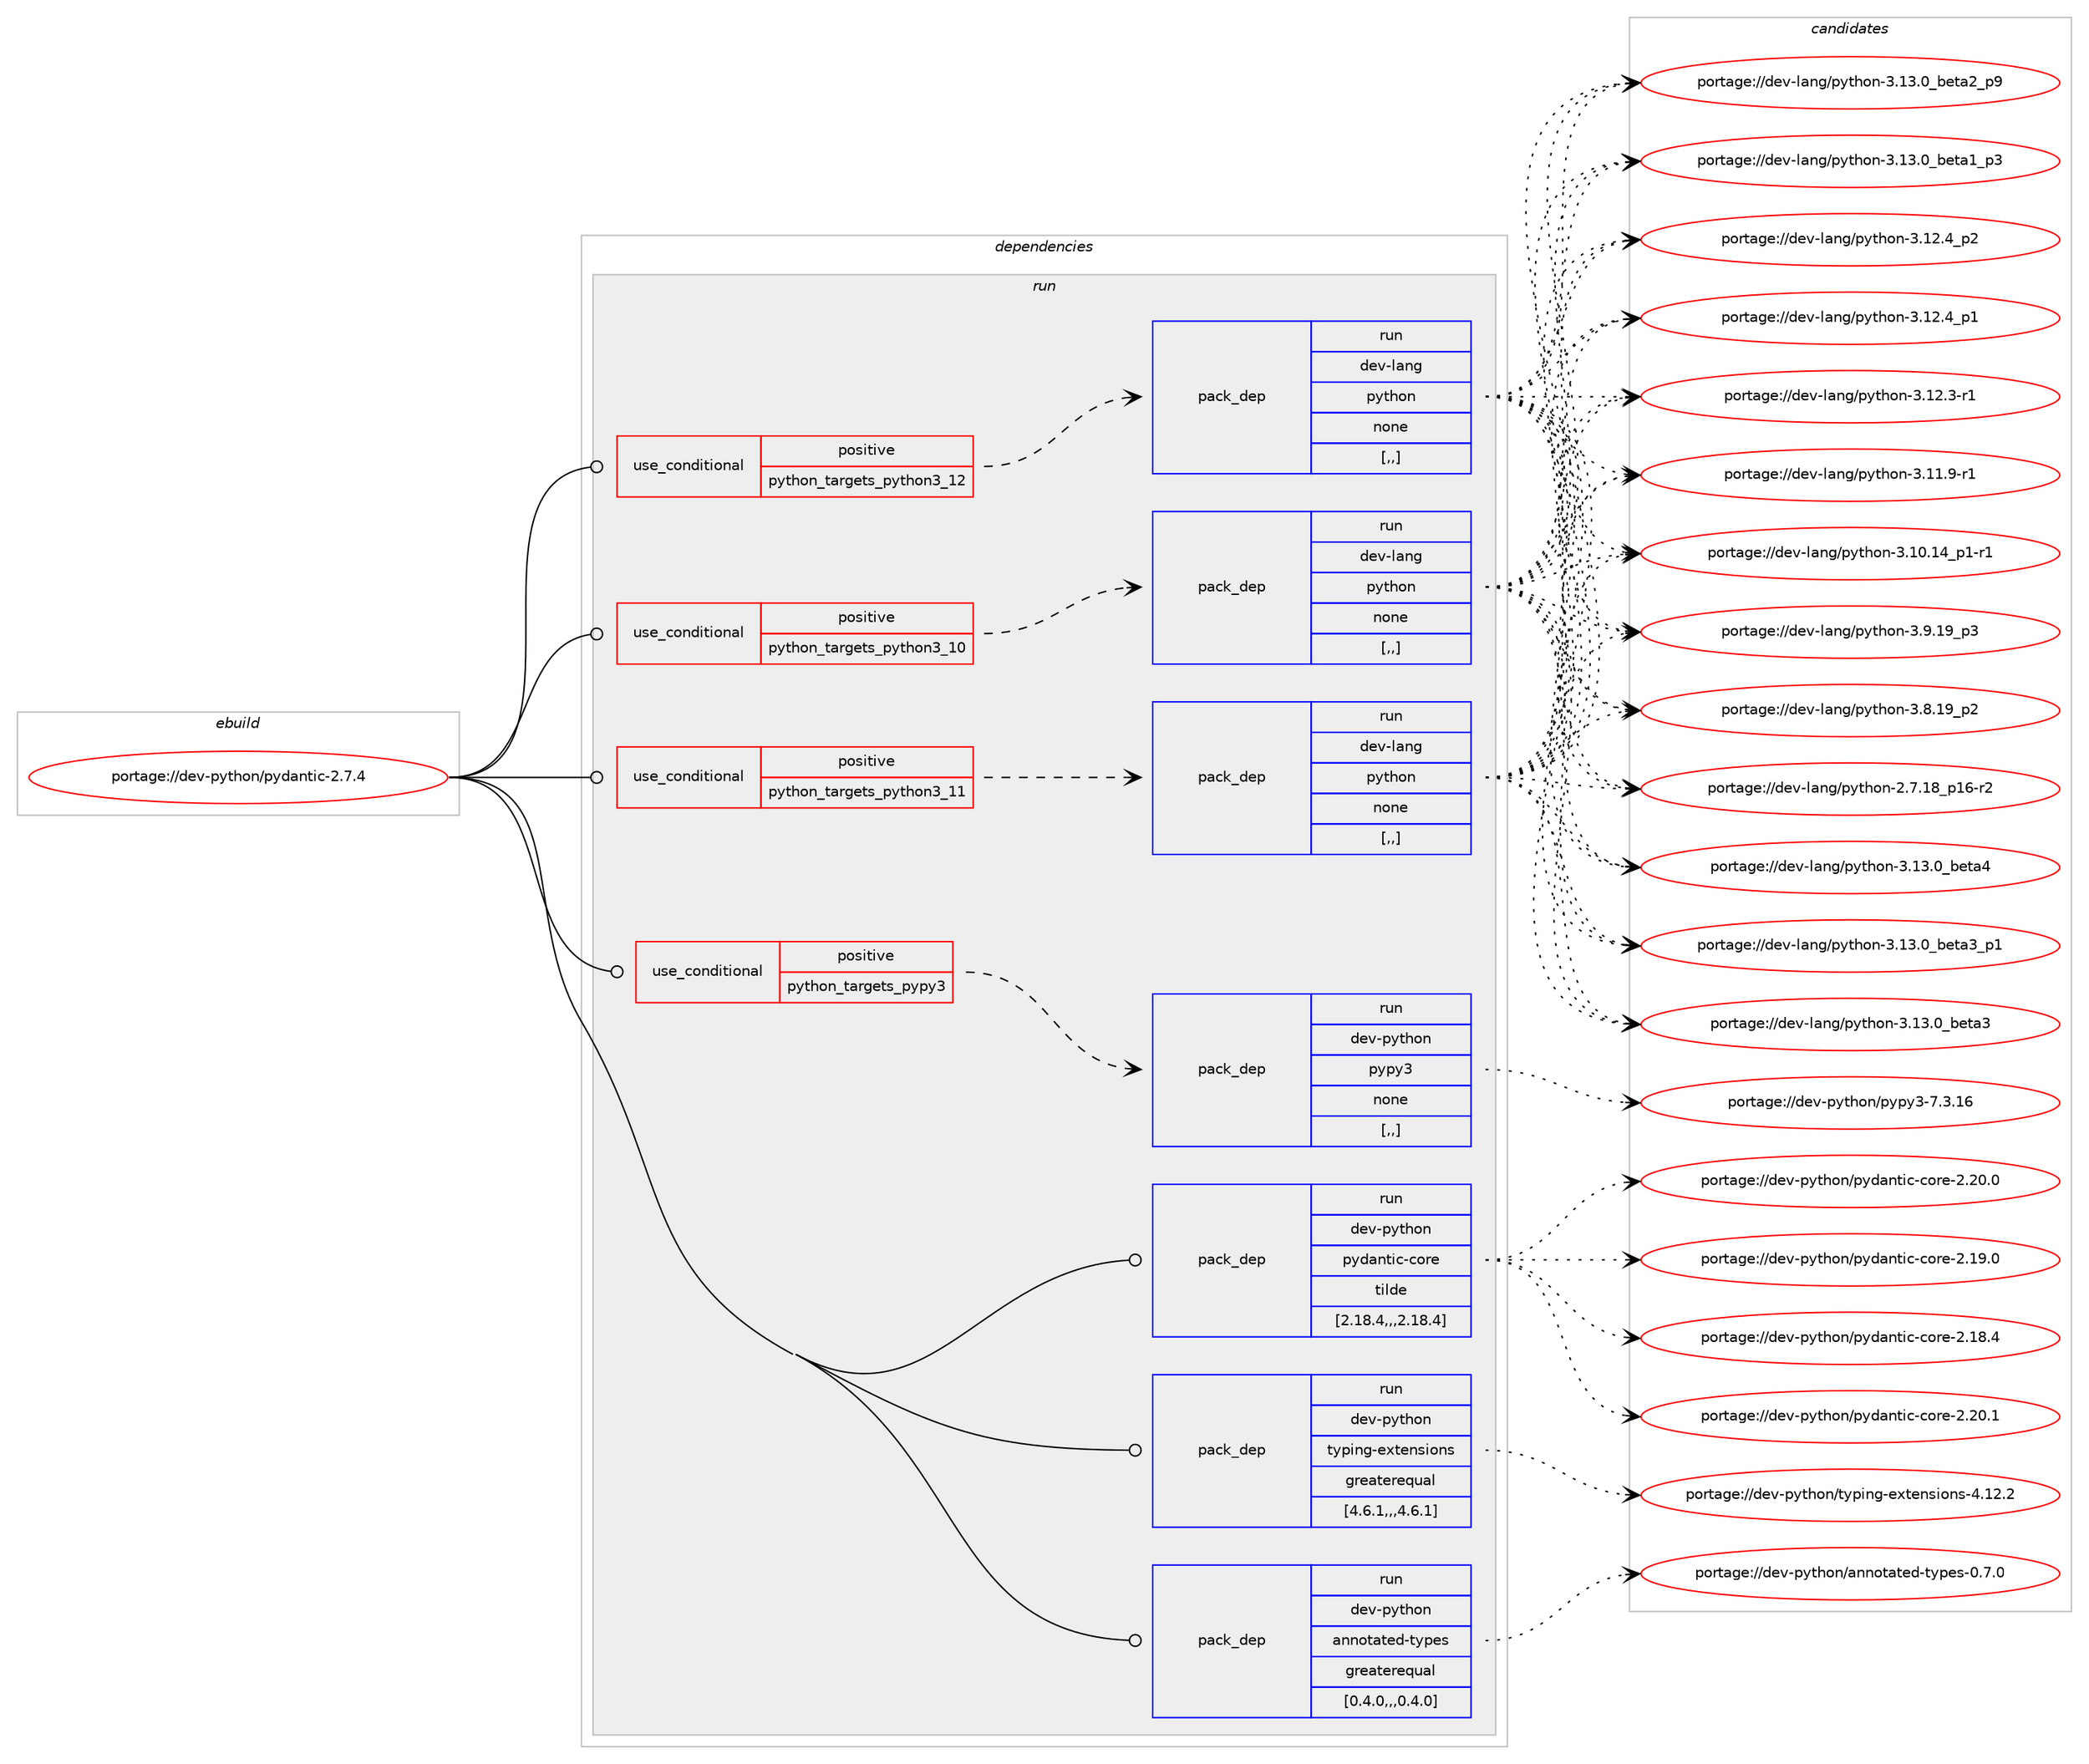digraph prolog {

# *************
# Graph options
# *************

newrank=true;
concentrate=true;
compound=true;
graph [rankdir=LR,fontname=Helvetica,fontsize=10,ranksep=1.5];#, ranksep=2.5, nodesep=0.2];
edge  [arrowhead=vee];
node  [fontname=Helvetica,fontsize=10];

# **********
# The ebuild
# **********

subgraph cluster_leftcol {
color=gray;
label=<<i>ebuild</i>>;
id [label="portage://dev-python/pydantic-2.7.4", color=red, width=4, href="../dev-python/pydantic-2.7.4.svg"];
}

# ****************
# The dependencies
# ****************

subgraph cluster_midcol {
color=gray;
label=<<i>dependencies</i>>;
subgraph cluster_compile {
fillcolor="#eeeeee";
style=filled;
label=<<i>compile</i>>;
}
subgraph cluster_compileandrun {
fillcolor="#eeeeee";
style=filled;
label=<<i>compile and run</i>>;
}
subgraph cluster_run {
fillcolor="#eeeeee";
style=filled;
label=<<i>run</i>>;
subgraph cond36839 {
dependency156522 [label=<<TABLE BORDER="0" CELLBORDER="1" CELLSPACING="0" CELLPADDING="4"><TR><TD ROWSPAN="3" CELLPADDING="10">use_conditional</TD></TR><TR><TD>positive</TD></TR><TR><TD>python_targets_pypy3</TD></TR></TABLE>>, shape=none, color=red];
subgraph pack118432 {
dependency156523 [label=<<TABLE BORDER="0" CELLBORDER="1" CELLSPACING="0" CELLPADDING="4" WIDTH="220"><TR><TD ROWSPAN="6" CELLPADDING="30">pack_dep</TD></TR><TR><TD WIDTH="110">run</TD></TR><TR><TD>dev-python</TD></TR><TR><TD>pypy3</TD></TR><TR><TD>none</TD></TR><TR><TD>[,,]</TD></TR></TABLE>>, shape=none, color=blue];
}
dependency156522:e -> dependency156523:w [weight=20,style="dashed",arrowhead="vee"];
}
id:e -> dependency156522:w [weight=20,style="solid",arrowhead="odot"];
subgraph cond36840 {
dependency156524 [label=<<TABLE BORDER="0" CELLBORDER="1" CELLSPACING="0" CELLPADDING="4"><TR><TD ROWSPAN="3" CELLPADDING="10">use_conditional</TD></TR><TR><TD>positive</TD></TR><TR><TD>python_targets_python3_10</TD></TR></TABLE>>, shape=none, color=red];
subgraph pack118433 {
dependency156525 [label=<<TABLE BORDER="0" CELLBORDER="1" CELLSPACING="0" CELLPADDING="4" WIDTH="220"><TR><TD ROWSPAN="6" CELLPADDING="30">pack_dep</TD></TR><TR><TD WIDTH="110">run</TD></TR><TR><TD>dev-lang</TD></TR><TR><TD>python</TD></TR><TR><TD>none</TD></TR><TR><TD>[,,]</TD></TR></TABLE>>, shape=none, color=blue];
}
dependency156524:e -> dependency156525:w [weight=20,style="dashed",arrowhead="vee"];
}
id:e -> dependency156524:w [weight=20,style="solid",arrowhead="odot"];
subgraph cond36841 {
dependency156526 [label=<<TABLE BORDER="0" CELLBORDER="1" CELLSPACING="0" CELLPADDING="4"><TR><TD ROWSPAN="3" CELLPADDING="10">use_conditional</TD></TR><TR><TD>positive</TD></TR><TR><TD>python_targets_python3_11</TD></TR></TABLE>>, shape=none, color=red];
subgraph pack118434 {
dependency156527 [label=<<TABLE BORDER="0" CELLBORDER="1" CELLSPACING="0" CELLPADDING="4" WIDTH="220"><TR><TD ROWSPAN="6" CELLPADDING="30">pack_dep</TD></TR><TR><TD WIDTH="110">run</TD></TR><TR><TD>dev-lang</TD></TR><TR><TD>python</TD></TR><TR><TD>none</TD></TR><TR><TD>[,,]</TD></TR></TABLE>>, shape=none, color=blue];
}
dependency156526:e -> dependency156527:w [weight=20,style="dashed",arrowhead="vee"];
}
id:e -> dependency156526:w [weight=20,style="solid",arrowhead="odot"];
subgraph cond36842 {
dependency156528 [label=<<TABLE BORDER="0" CELLBORDER="1" CELLSPACING="0" CELLPADDING="4"><TR><TD ROWSPAN="3" CELLPADDING="10">use_conditional</TD></TR><TR><TD>positive</TD></TR><TR><TD>python_targets_python3_12</TD></TR></TABLE>>, shape=none, color=red];
subgraph pack118435 {
dependency156529 [label=<<TABLE BORDER="0" CELLBORDER="1" CELLSPACING="0" CELLPADDING="4" WIDTH="220"><TR><TD ROWSPAN="6" CELLPADDING="30">pack_dep</TD></TR><TR><TD WIDTH="110">run</TD></TR><TR><TD>dev-lang</TD></TR><TR><TD>python</TD></TR><TR><TD>none</TD></TR><TR><TD>[,,]</TD></TR></TABLE>>, shape=none, color=blue];
}
dependency156528:e -> dependency156529:w [weight=20,style="dashed",arrowhead="vee"];
}
id:e -> dependency156528:w [weight=20,style="solid",arrowhead="odot"];
subgraph pack118436 {
dependency156530 [label=<<TABLE BORDER="0" CELLBORDER="1" CELLSPACING="0" CELLPADDING="4" WIDTH="220"><TR><TD ROWSPAN="6" CELLPADDING="30">pack_dep</TD></TR><TR><TD WIDTH="110">run</TD></TR><TR><TD>dev-python</TD></TR><TR><TD>annotated-types</TD></TR><TR><TD>greaterequal</TD></TR><TR><TD>[0.4.0,,,0.4.0]</TD></TR></TABLE>>, shape=none, color=blue];
}
id:e -> dependency156530:w [weight=20,style="solid",arrowhead="odot"];
subgraph pack118437 {
dependency156531 [label=<<TABLE BORDER="0" CELLBORDER="1" CELLSPACING="0" CELLPADDING="4" WIDTH="220"><TR><TD ROWSPAN="6" CELLPADDING="30">pack_dep</TD></TR><TR><TD WIDTH="110">run</TD></TR><TR><TD>dev-python</TD></TR><TR><TD>pydantic-core</TD></TR><TR><TD>tilde</TD></TR><TR><TD>[2.18.4,,,2.18.4]</TD></TR></TABLE>>, shape=none, color=blue];
}
id:e -> dependency156531:w [weight=20,style="solid",arrowhead="odot"];
subgraph pack118438 {
dependency156532 [label=<<TABLE BORDER="0" CELLBORDER="1" CELLSPACING="0" CELLPADDING="4" WIDTH="220"><TR><TD ROWSPAN="6" CELLPADDING="30">pack_dep</TD></TR><TR><TD WIDTH="110">run</TD></TR><TR><TD>dev-python</TD></TR><TR><TD>typing-extensions</TD></TR><TR><TD>greaterequal</TD></TR><TR><TD>[4.6.1,,,4.6.1]</TD></TR></TABLE>>, shape=none, color=blue];
}
id:e -> dependency156532:w [weight=20,style="solid",arrowhead="odot"];
}
}

# **************
# The candidates
# **************

subgraph cluster_choices {
rank=same;
color=gray;
label=<<i>candidates</i>>;

subgraph choice118432 {
color=black;
nodesep=1;
choice10010111845112121116104111110471121211121215145554651464954 [label="portage://dev-python/pypy3-7.3.16", color=red, width=4,href="../dev-python/pypy3-7.3.16.svg"];
dependency156523:e -> choice10010111845112121116104111110471121211121215145554651464954:w [style=dotted,weight="100"];
}
subgraph choice118433 {
color=black;
nodesep=1;
choice1001011184510897110103471121211161041111104551464951464895981011169752 [label="portage://dev-lang/python-3.13.0_beta4", color=red, width=4,href="../dev-lang/python-3.13.0_beta4.svg"];
choice10010111845108971101034711212111610411111045514649514648959810111697519511249 [label="portage://dev-lang/python-3.13.0_beta3_p1", color=red, width=4,href="../dev-lang/python-3.13.0_beta3_p1.svg"];
choice1001011184510897110103471121211161041111104551464951464895981011169751 [label="portage://dev-lang/python-3.13.0_beta3", color=red, width=4,href="../dev-lang/python-3.13.0_beta3.svg"];
choice10010111845108971101034711212111610411111045514649514648959810111697509511257 [label="portage://dev-lang/python-3.13.0_beta2_p9", color=red, width=4,href="../dev-lang/python-3.13.0_beta2_p9.svg"];
choice10010111845108971101034711212111610411111045514649514648959810111697499511251 [label="portage://dev-lang/python-3.13.0_beta1_p3", color=red, width=4,href="../dev-lang/python-3.13.0_beta1_p3.svg"];
choice100101118451089711010347112121116104111110455146495046529511250 [label="portage://dev-lang/python-3.12.4_p2", color=red, width=4,href="../dev-lang/python-3.12.4_p2.svg"];
choice100101118451089711010347112121116104111110455146495046529511249 [label="portage://dev-lang/python-3.12.4_p1", color=red, width=4,href="../dev-lang/python-3.12.4_p1.svg"];
choice100101118451089711010347112121116104111110455146495046514511449 [label="portage://dev-lang/python-3.12.3-r1", color=red, width=4,href="../dev-lang/python-3.12.3-r1.svg"];
choice100101118451089711010347112121116104111110455146494946574511449 [label="portage://dev-lang/python-3.11.9-r1", color=red, width=4,href="../dev-lang/python-3.11.9-r1.svg"];
choice100101118451089711010347112121116104111110455146494846495295112494511449 [label="portage://dev-lang/python-3.10.14_p1-r1", color=red, width=4,href="../dev-lang/python-3.10.14_p1-r1.svg"];
choice100101118451089711010347112121116104111110455146574649579511251 [label="portage://dev-lang/python-3.9.19_p3", color=red, width=4,href="../dev-lang/python-3.9.19_p3.svg"];
choice100101118451089711010347112121116104111110455146564649579511250 [label="portage://dev-lang/python-3.8.19_p2", color=red, width=4,href="../dev-lang/python-3.8.19_p2.svg"];
choice100101118451089711010347112121116104111110455046554649569511249544511450 [label="portage://dev-lang/python-2.7.18_p16-r2", color=red, width=4,href="../dev-lang/python-2.7.18_p16-r2.svg"];
dependency156525:e -> choice1001011184510897110103471121211161041111104551464951464895981011169752:w [style=dotted,weight="100"];
dependency156525:e -> choice10010111845108971101034711212111610411111045514649514648959810111697519511249:w [style=dotted,weight="100"];
dependency156525:e -> choice1001011184510897110103471121211161041111104551464951464895981011169751:w [style=dotted,weight="100"];
dependency156525:e -> choice10010111845108971101034711212111610411111045514649514648959810111697509511257:w [style=dotted,weight="100"];
dependency156525:e -> choice10010111845108971101034711212111610411111045514649514648959810111697499511251:w [style=dotted,weight="100"];
dependency156525:e -> choice100101118451089711010347112121116104111110455146495046529511250:w [style=dotted,weight="100"];
dependency156525:e -> choice100101118451089711010347112121116104111110455146495046529511249:w [style=dotted,weight="100"];
dependency156525:e -> choice100101118451089711010347112121116104111110455146495046514511449:w [style=dotted,weight="100"];
dependency156525:e -> choice100101118451089711010347112121116104111110455146494946574511449:w [style=dotted,weight="100"];
dependency156525:e -> choice100101118451089711010347112121116104111110455146494846495295112494511449:w [style=dotted,weight="100"];
dependency156525:e -> choice100101118451089711010347112121116104111110455146574649579511251:w [style=dotted,weight="100"];
dependency156525:e -> choice100101118451089711010347112121116104111110455146564649579511250:w [style=dotted,weight="100"];
dependency156525:e -> choice100101118451089711010347112121116104111110455046554649569511249544511450:w [style=dotted,weight="100"];
}
subgraph choice118434 {
color=black;
nodesep=1;
choice1001011184510897110103471121211161041111104551464951464895981011169752 [label="portage://dev-lang/python-3.13.0_beta4", color=red, width=4,href="../dev-lang/python-3.13.0_beta4.svg"];
choice10010111845108971101034711212111610411111045514649514648959810111697519511249 [label="portage://dev-lang/python-3.13.0_beta3_p1", color=red, width=4,href="../dev-lang/python-3.13.0_beta3_p1.svg"];
choice1001011184510897110103471121211161041111104551464951464895981011169751 [label="portage://dev-lang/python-3.13.0_beta3", color=red, width=4,href="../dev-lang/python-3.13.0_beta3.svg"];
choice10010111845108971101034711212111610411111045514649514648959810111697509511257 [label="portage://dev-lang/python-3.13.0_beta2_p9", color=red, width=4,href="../dev-lang/python-3.13.0_beta2_p9.svg"];
choice10010111845108971101034711212111610411111045514649514648959810111697499511251 [label="portage://dev-lang/python-3.13.0_beta1_p3", color=red, width=4,href="../dev-lang/python-3.13.0_beta1_p3.svg"];
choice100101118451089711010347112121116104111110455146495046529511250 [label="portage://dev-lang/python-3.12.4_p2", color=red, width=4,href="../dev-lang/python-3.12.4_p2.svg"];
choice100101118451089711010347112121116104111110455146495046529511249 [label="portage://dev-lang/python-3.12.4_p1", color=red, width=4,href="../dev-lang/python-3.12.4_p1.svg"];
choice100101118451089711010347112121116104111110455146495046514511449 [label="portage://dev-lang/python-3.12.3-r1", color=red, width=4,href="../dev-lang/python-3.12.3-r1.svg"];
choice100101118451089711010347112121116104111110455146494946574511449 [label="portage://dev-lang/python-3.11.9-r1", color=red, width=4,href="../dev-lang/python-3.11.9-r1.svg"];
choice100101118451089711010347112121116104111110455146494846495295112494511449 [label="portage://dev-lang/python-3.10.14_p1-r1", color=red, width=4,href="../dev-lang/python-3.10.14_p1-r1.svg"];
choice100101118451089711010347112121116104111110455146574649579511251 [label="portage://dev-lang/python-3.9.19_p3", color=red, width=4,href="../dev-lang/python-3.9.19_p3.svg"];
choice100101118451089711010347112121116104111110455146564649579511250 [label="portage://dev-lang/python-3.8.19_p2", color=red, width=4,href="../dev-lang/python-3.8.19_p2.svg"];
choice100101118451089711010347112121116104111110455046554649569511249544511450 [label="portage://dev-lang/python-2.7.18_p16-r2", color=red, width=4,href="../dev-lang/python-2.7.18_p16-r2.svg"];
dependency156527:e -> choice1001011184510897110103471121211161041111104551464951464895981011169752:w [style=dotted,weight="100"];
dependency156527:e -> choice10010111845108971101034711212111610411111045514649514648959810111697519511249:w [style=dotted,weight="100"];
dependency156527:e -> choice1001011184510897110103471121211161041111104551464951464895981011169751:w [style=dotted,weight="100"];
dependency156527:e -> choice10010111845108971101034711212111610411111045514649514648959810111697509511257:w [style=dotted,weight="100"];
dependency156527:e -> choice10010111845108971101034711212111610411111045514649514648959810111697499511251:w [style=dotted,weight="100"];
dependency156527:e -> choice100101118451089711010347112121116104111110455146495046529511250:w [style=dotted,weight="100"];
dependency156527:e -> choice100101118451089711010347112121116104111110455146495046529511249:w [style=dotted,weight="100"];
dependency156527:e -> choice100101118451089711010347112121116104111110455146495046514511449:w [style=dotted,weight="100"];
dependency156527:e -> choice100101118451089711010347112121116104111110455146494946574511449:w [style=dotted,weight="100"];
dependency156527:e -> choice100101118451089711010347112121116104111110455146494846495295112494511449:w [style=dotted,weight="100"];
dependency156527:e -> choice100101118451089711010347112121116104111110455146574649579511251:w [style=dotted,weight="100"];
dependency156527:e -> choice100101118451089711010347112121116104111110455146564649579511250:w [style=dotted,weight="100"];
dependency156527:e -> choice100101118451089711010347112121116104111110455046554649569511249544511450:w [style=dotted,weight="100"];
}
subgraph choice118435 {
color=black;
nodesep=1;
choice1001011184510897110103471121211161041111104551464951464895981011169752 [label="portage://dev-lang/python-3.13.0_beta4", color=red, width=4,href="../dev-lang/python-3.13.0_beta4.svg"];
choice10010111845108971101034711212111610411111045514649514648959810111697519511249 [label="portage://dev-lang/python-3.13.0_beta3_p1", color=red, width=4,href="../dev-lang/python-3.13.0_beta3_p1.svg"];
choice1001011184510897110103471121211161041111104551464951464895981011169751 [label="portage://dev-lang/python-3.13.0_beta3", color=red, width=4,href="../dev-lang/python-3.13.0_beta3.svg"];
choice10010111845108971101034711212111610411111045514649514648959810111697509511257 [label="portage://dev-lang/python-3.13.0_beta2_p9", color=red, width=4,href="../dev-lang/python-3.13.0_beta2_p9.svg"];
choice10010111845108971101034711212111610411111045514649514648959810111697499511251 [label="portage://dev-lang/python-3.13.0_beta1_p3", color=red, width=4,href="../dev-lang/python-3.13.0_beta1_p3.svg"];
choice100101118451089711010347112121116104111110455146495046529511250 [label="portage://dev-lang/python-3.12.4_p2", color=red, width=4,href="../dev-lang/python-3.12.4_p2.svg"];
choice100101118451089711010347112121116104111110455146495046529511249 [label="portage://dev-lang/python-3.12.4_p1", color=red, width=4,href="../dev-lang/python-3.12.4_p1.svg"];
choice100101118451089711010347112121116104111110455146495046514511449 [label="portage://dev-lang/python-3.12.3-r1", color=red, width=4,href="../dev-lang/python-3.12.3-r1.svg"];
choice100101118451089711010347112121116104111110455146494946574511449 [label="portage://dev-lang/python-3.11.9-r1", color=red, width=4,href="../dev-lang/python-3.11.9-r1.svg"];
choice100101118451089711010347112121116104111110455146494846495295112494511449 [label="portage://dev-lang/python-3.10.14_p1-r1", color=red, width=4,href="../dev-lang/python-3.10.14_p1-r1.svg"];
choice100101118451089711010347112121116104111110455146574649579511251 [label="portage://dev-lang/python-3.9.19_p3", color=red, width=4,href="../dev-lang/python-3.9.19_p3.svg"];
choice100101118451089711010347112121116104111110455146564649579511250 [label="portage://dev-lang/python-3.8.19_p2", color=red, width=4,href="../dev-lang/python-3.8.19_p2.svg"];
choice100101118451089711010347112121116104111110455046554649569511249544511450 [label="portage://dev-lang/python-2.7.18_p16-r2", color=red, width=4,href="../dev-lang/python-2.7.18_p16-r2.svg"];
dependency156529:e -> choice1001011184510897110103471121211161041111104551464951464895981011169752:w [style=dotted,weight="100"];
dependency156529:e -> choice10010111845108971101034711212111610411111045514649514648959810111697519511249:w [style=dotted,weight="100"];
dependency156529:e -> choice1001011184510897110103471121211161041111104551464951464895981011169751:w [style=dotted,weight="100"];
dependency156529:e -> choice10010111845108971101034711212111610411111045514649514648959810111697509511257:w [style=dotted,weight="100"];
dependency156529:e -> choice10010111845108971101034711212111610411111045514649514648959810111697499511251:w [style=dotted,weight="100"];
dependency156529:e -> choice100101118451089711010347112121116104111110455146495046529511250:w [style=dotted,weight="100"];
dependency156529:e -> choice100101118451089711010347112121116104111110455146495046529511249:w [style=dotted,weight="100"];
dependency156529:e -> choice100101118451089711010347112121116104111110455146495046514511449:w [style=dotted,weight="100"];
dependency156529:e -> choice100101118451089711010347112121116104111110455146494946574511449:w [style=dotted,weight="100"];
dependency156529:e -> choice100101118451089711010347112121116104111110455146494846495295112494511449:w [style=dotted,weight="100"];
dependency156529:e -> choice100101118451089711010347112121116104111110455146574649579511251:w [style=dotted,weight="100"];
dependency156529:e -> choice100101118451089711010347112121116104111110455146564649579511250:w [style=dotted,weight="100"];
dependency156529:e -> choice100101118451089711010347112121116104111110455046554649569511249544511450:w [style=dotted,weight="100"];
}
subgraph choice118436 {
color=black;
nodesep=1;
choice1001011184511212111610411111047971101101111169711610110045116121112101115454846554648 [label="portage://dev-python/annotated-types-0.7.0", color=red, width=4,href="../dev-python/annotated-types-0.7.0.svg"];
dependency156530:e -> choice1001011184511212111610411111047971101101111169711610110045116121112101115454846554648:w [style=dotted,weight="100"];
}
subgraph choice118437 {
color=black;
nodesep=1;
choice10010111845112121116104111110471121211009711011610599459911111410145504650484649 [label="portage://dev-python/pydantic-core-2.20.1", color=red, width=4,href="../dev-python/pydantic-core-2.20.1.svg"];
choice10010111845112121116104111110471121211009711011610599459911111410145504650484648 [label="portage://dev-python/pydantic-core-2.20.0", color=red, width=4,href="../dev-python/pydantic-core-2.20.0.svg"];
choice10010111845112121116104111110471121211009711011610599459911111410145504649574648 [label="portage://dev-python/pydantic-core-2.19.0", color=red, width=4,href="../dev-python/pydantic-core-2.19.0.svg"];
choice10010111845112121116104111110471121211009711011610599459911111410145504649564652 [label="portage://dev-python/pydantic-core-2.18.4", color=red, width=4,href="../dev-python/pydantic-core-2.18.4.svg"];
dependency156531:e -> choice10010111845112121116104111110471121211009711011610599459911111410145504650484649:w [style=dotted,weight="100"];
dependency156531:e -> choice10010111845112121116104111110471121211009711011610599459911111410145504650484648:w [style=dotted,weight="100"];
dependency156531:e -> choice10010111845112121116104111110471121211009711011610599459911111410145504649574648:w [style=dotted,weight="100"];
dependency156531:e -> choice10010111845112121116104111110471121211009711011610599459911111410145504649564652:w [style=dotted,weight="100"];
}
subgraph choice118438 {
color=black;
nodesep=1;
choice10010111845112121116104111110471161211121051101034510112011610111011510511111011545524649504650 [label="portage://dev-python/typing-extensions-4.12.2", color=red, width=4,href="../dev-python/typing-extensions-4.12.2.svg"];
dependency156532:e -> choice10010111845112121116104111110471161211121051101034510112011610111011510511111011545524649504650:w [style=dotted,weight="100"];
}
}

}
